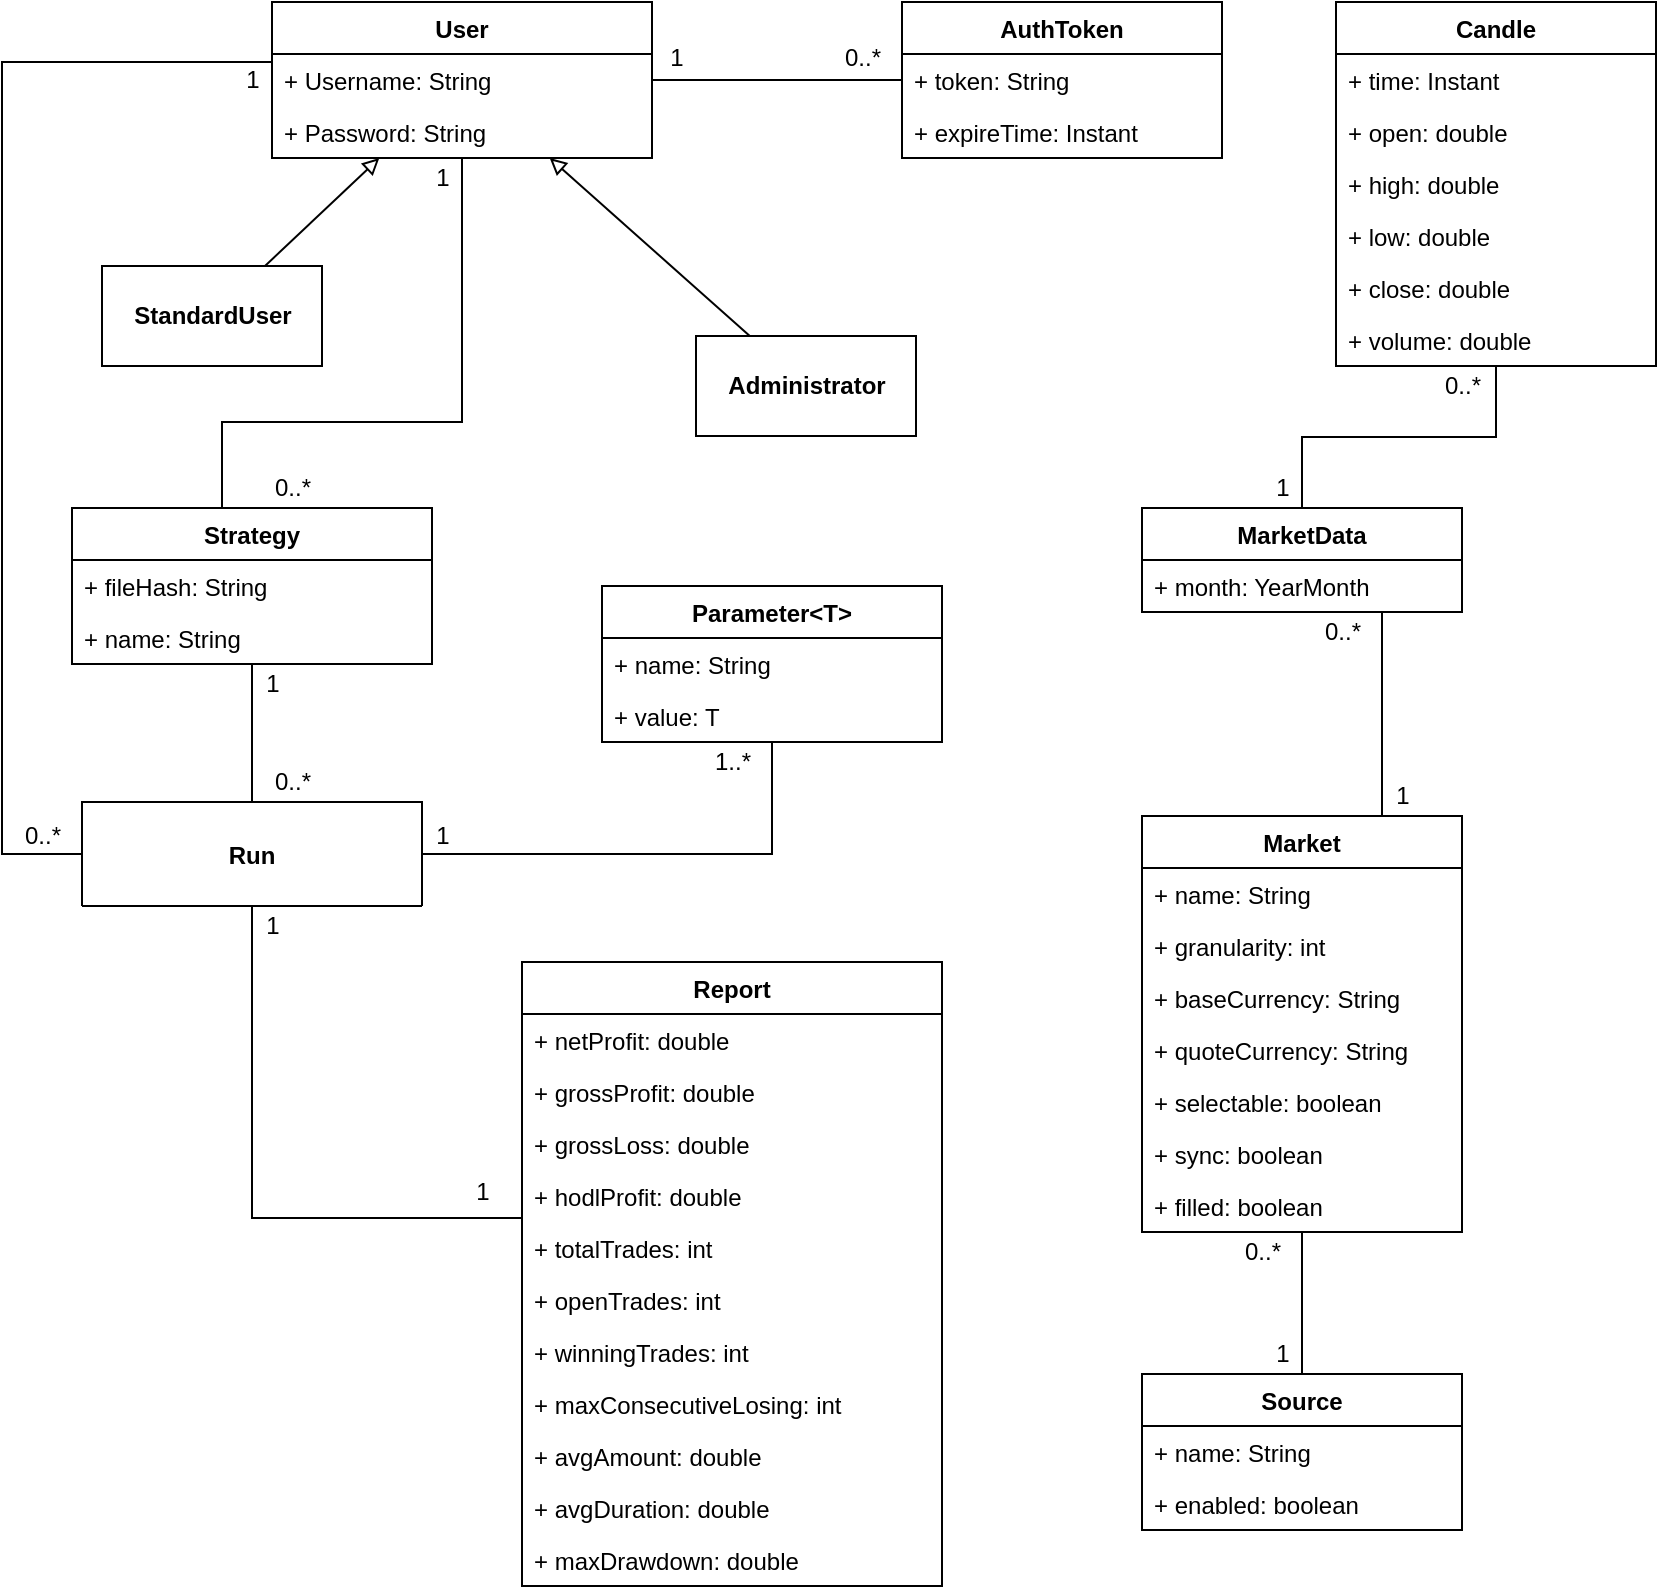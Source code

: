 <mxfile version="12.8.4" type="github">
  <diagram id="v5j99fxaCt-rGzSb6MHj" name="Page-1">
    <mxGraphModel dx="868" dy="464" grid="1" gridSize="10" guides="1" tooltips="1" connect="1" arrows="1" fold="1" page="1" pageScale="1" pageWidth="827" pageHeight="1169" math="0" shadow="0">
      <root>
        <mxCell id="0" />
        <mxCell id="1" parent="0" />
        <mxCell id="k-KoqyvBBs9smydsFZS7-17" style="edgeStyle=none;rounded=0;orthogonalLoop=1;jettySize=auto;html=1;endArrow=none;endFill=0;strokeWidth=1;" parent="1" source="GjZFAESUipkXRsJWzybH-1" target="k-KoqyvBBs9smydsFZS7-12" edge="1">
          <mxGeometry relative="1" as="geometry" />
        </mxCell>
        <mxCell id="GjZFAESUipkXRsJWzybH-1" value="User" style="swimlane;fontStyle=1;align=center;verticalAlign=top;childLayout=stackLayout;horizontal=1;startSize=26;horizontalStack=0;resizeParent=1;resizeParentMax=0;resizeLast=0;collapsible=1;marginBottom=0;" parent="1" vertex="1">
          <mxGeometry x="135" width="190" height="78" as="geometry" />
        </mxCell>
        <mxCell id="GjZFAESUipkXRsJWzybH-2" value="+ Username: String" style="text;strokeColor=none;fillColor=none;align=left;verticalAlign=top;spacingLeft=4;spacingRight=4;overflow=hidden;rotatable=0;points=[[0,0.5],[1,0.5]];portConstraint=eastwest;" parent="GjZFAESUipkXRsJWzybH-1" vertex="1">
          <mxGeometry y="26" width="190" height="26" as="geometry" />
        </mxCell>
        <mxCell id="GjZFAESUipkXRsJWzybH-79" value="+ Password: String" style="text;strokeColor=none;fillColor=none;align=left;verticalAlign=top;spacingLeft=4;spacingRight=4;overflow=hidden;rotatable=0;points=[[0,0.5],[1,0.5]];portConstraint=eastwest;" parent="GjZFAESUipkXRsJWzybH-1" vertex="1">
          <mxGeometry y="52" width="190" height="26" as="geometry" />
        </mxCell>
        <mxCell id="m6o4RwmmqyGdYDIOYGQ1-37" style="edgeStyle=orthogonalEdgeStyle;rounded=0;orthogonalLoop=1;jettySize=auto;html=1;endArrow=none;endFill=0;" parent="1" source="GjZFAESUipkXRsJWzybH-17" target="k-KoqyvBBs9smydsFZS7-26" edge="1">
          <mxGeometry relative="1" as="geometry" />
        </mxCell>
        <mxCell id="1pNP3QKky3W6-KOVEWFz-14" style="edgeStyle=orthogonalEdgeStyle;rounded=0;orthogonalLoop=1;jettySize=auto;html=1;endArrow=none;endFill=0;" parent="1" source="GjZFAESUipkXRsJWzybH-17" target="GjZFAESUipkXRsJWzybH-1" edge="1">
          <mxGeometry relative="1" as="geometry">
            <Array as="points">
              <mxPoint x="110" y="210" />
              <mxPoint x="230" y="210" />
            </Array>
          </mxGeometry>
        </mxCell>
        <mxCell id="GjZFAESUipkXRsJWzybH-17" value="Strategy" style="swimlane;fontStyle=1;align=center;verticalAlign=top;childLayout=stackLayout;horizontal=1;startSize=26;horizontalStack=0;resizeParent=1;resizeParentMax=0;resizeLast=0;collapsible=1;marginBottom=0;" parent="1" vertex="1">
          <mxGeometry x="35" y="253" width="180" height="78" as="geometry" />
        </mxCell>
        <mxCell id="k-KoqyvBBs9smydsFZS7-23" value="+ fileHash: String" style="text;strokeColor=none;fillColor=none;align=left;verticalAlign=top;spacingLeft=4;spacingRight=4;overflow=hidden;rotatable=0;points=[[0,0.5],[1,0.5]];portConstraint=eastwest;" parent="GjZFAESUipkXRsJWzybH-17" vertex="1">
          <mxGeometry y="26" width="180" height="26" as="geometry" />
        </mxCell>
        <mxCell id="k-KoqyvBBs9smydsFZS7-24" value="+ name: String" style="text;strokeColor=none;fillColor=none;align=left;verticalAlign=top;spacingLeft=4;spacingRight=4;overflow=hidden;rotatable=0;points=[[0,0.5],[1,0.5]];portConstraint=eastwest;" parent="GjZFAESUipkXRsJWzybH-17" vertex="1">
          <mxGeometry y="52" width="180" height="26" as="geometry" />
        </mxCell>
        <mxCell id="GjZFAESUipkXRsJWzybH-31" value="" style="group" parent="1" vertex="1" connectable="0">
          <mxGeometry x="140" y="222" as="geometry" />
        </mxCell>
        <mxCell id="k-KoqyvBBs9smydsFZS7-7" style="rounded=0;orthogonalLoop=1;jettySize=auto;html=1;endArrow=block;endFill=0;strokeWidth=1;" parent="1" source="k-KoqyvBBs9smydsFZS7-6" target="GjZFAESUipkXRsJWzybH-1" edge="1">
          <mxGeometry relative="1" as="geometry" />
        </mxCell>
        <mxCell id="k-KoqyvBBs9smydsFZS7-6" value="StandardUser" style="html=1;fontStyle=1" parent="1" vertex="1">
          <mxGeometry x="50" y="132" width="110" height="50" as="geometry" />
        </mxCell>
        <mxCell id="k-KoqyvBBs9smydsFZS7-10" style="edgeStyle=none;rounded=0;orthogonalLoop=1;jettySize=auto;html=1;endArrow=block;endFill=0;strokeWidth=1;" parent="1" source="k-KoqyvBBs9smydsFZS7-9" target="GjZFAESUipkXRsJWzybH-1" edge="1">
          <mxGeometry relative="1" as="geometry" />
        </mxCell>
        <mxCell id="k-KoqyvBBs9smydsFZS7-9" value="Administrator" style="html=1;fontStyle=1" parent="1" vertex="1">
          <mxGeometry x="347" y="167" width="110" height="50" as="geometry" />
        </mxCell>
        <mxCell id="k-KoqyvBBs9smydsFZS7-12" value="AuthToken" style="swimlane;fontStyle=1;align=center;verticalAlign=top;childLayout=stackLayout;horizontal=1;startSize=26;horizontalStack=0;resizeParent=1;resizeParentMax=0;resizeLast=0;collapsible=1;marginBottom=0;" parent="1" vertex="1">
          <mxGeometry x="450" width="160" height="78" as="geometry" />
        </mxCell>
        <mxCell id="k-KoqyvBBs9smydsFZS7-13" value="+ token: String" style="text;strokeColor=none;fillColor=none;align=left;verticalAlign=top;spacingLeft=4;spacingRight=4;overflow=hidden;rotatable=0;points=[[0,0.5],[1,0.5]];portConstraint=eastwest;" parent="k-KoqyvBBs9smydsFZS7-12" vertex="1">
          <mxGeometry y="26" width="160" height="26" as="geometry" />
        </mxCell>
        <mxCell id="k-KoqyvBBs9smydsFZS7-16" value="+ expireTime: Instant" style="text;strokeColor=none;fillColor=none;align=left;verticalAlign=top;spacingLeft=4;spacingRight=4;overflow=hidden;rotatable=0;points=[[0,0.5],[1,0.5]];portConstraint=eastwest;" parent="k-KoqyvBBs9smydsFZS7-12" vertex="1">
          <mxGeometry y="52" width="160" height="26" as="geometry" />
        </mxCell>
        <mxCell id="k-KoqyvBBs9smydsFZS7-18" value="1" style="text;html=1;align=center;verticalAlign=middle;resizable=0;points=[];;autosize=1;" parent="1" vertex="1">
          <mxGeometry x="327" y="18" width="20" height="20" as="geometry" />
        </mxCell>
        <mxCell id="k-KoqyvBBs9smydsFZS7-19" value="0..*" style="text;html=1;align=center;verticalAlign=middle;resizable=0;points=[];;autosize=1;" parent="1" vertex="1">
          <mxGeometry x="409.76" y="18" width="40" height="20" as="geometry" />
        </mxCell>
        <mxCell id="m6o4RwmmqyGdYDIOYGQ1-27" style="edgeStyle=orthogonalEdgeStyle;rounded=0;orthogonalLoop=1;jettySize=auto;html=1;endArrow=none;endFill=0;" parent="1" source="k-KoqyvBBs9smydsFZS7-26" target="m6o4RwmmqyGdYDIOYGQ1-10" edge="1">
          <mxGeometry relative="1" as="geometry">
            <Array as="points">
              <mxPoint x="125" y="608" />
            </Array>
          </mxGeometry>
        </mxCell>
        <mxCell id="m6o4RwmmqyGdYDIOYGQ1-66" style="edgeStyle=orthogonalEdgeStyle;rounded=0;orthogonalLoop=1;jettySize=auto;html=1;endArrow=none;endFill=0;" parent="1" source="k-KoqyvBBs9smydsFZS7-26" target="m6o4RwmmqyGdYDIOYGQ1-1" edge="1">
          <mxGeometry relative="1" as="geometry" />
        </mxCell>
        <mxCell id="1pNP3QKky3W6-KOVEWFz-11" style="edgeStyle=orthogonalEdgeStyle;rounded=0;orthogonalLoop=1;jettySize=auto;html=1;endArrow=none;endFill=0;" parent="1" source="k-KoqyvBBs9smydsFZS7-26" target="GjZFAESUipkXRsJWzybH-1" edge="1">
          <mxGeometry relative="1" as="geometry">
            <Array as="points">
              <mxPoint y="426" />
              <mxPoint y="30" />
            </Array>
          </mxGeometry>
        </mxCell>
        <mxCell id="k-KoqyvBBs9smydsFZS7-26" value="Run" style="swimlane;fontStyle=1;align=center;verticalAlign=middle;childLayout=stackLayout;horizontal=1;startSize=52;horizontalStack=0;resizeParent=1;resizeParentMax=0;resizeLast=0;collapsible=1;marginBottom=0;" parent="1" vertex="1">
          <mxGeometry x="40" y="400" width="170" height="52" as="geometry" />
        </mxCell>
        <mxCell id="m6o4RwmmqyGdYDIOYGQ1-1" value="Parameter&lt;T&gt;" style="swimlane;fontStyle=1;align=center;verticalAlign=top;childLayout=stackLayout;horizontal=1;startSize=26;horizontalStack=0;resizeParent=1;resizeParentMax=0;resizeLast=0;collapsible=1;marginBottom=0;" parent="1" vertex="1">
          <mxGeometry x="300" y="292" width="170" height="78" as="geometry" />
        </mxCell>
        <mxCell id="m6o4RwmmqyGdYDIOYGQ1-2" value="+ name: String" style="text;strokeColor=none;fillColor=none;align=left;verticalAlign=top;spacingLeft=4;spacingRight=4;overflow=hidden;rotatable=0;points=[[0,0.5],[1,0.5]];portConstraint=eastwest;" parent="m6o4RwmmqyGdYDIOYGQ1-1" vertex="1">
          <mxGeometry y="26" width="170" height="26" as="geometry" />
        </mxCell>
        <mxCell id="1pNP3QKky3W6-KOVEWFz-7" value="+ value: T" style="text;strokeColor=none;fillColor=none;align=left;verticalAlign=top;spacingLeft=4;spacingRight=4;overflow=hidden;rotatable=0;points=[[0,0.5],[1,0.5]];portConstraint=eastwest;" parent="m6o4RwmmqyGdYDIOYGQ1-1" vertex="1">
          <mxGeometry y="52" width="170" height="26" as="geometry" />
        </mxCell>
        <mxCell id="m6o4RwmmqyGdYDIOYGQ1-50" style="edgeStyle=orthogonalEdgeStyle;rounded=0;orthogonalLoop=1;jettySize=auto;html=1;endArrow=none;endFill=0;" parent="1" source="m6o4RwmmqyGdYDIOYGQ1-5" target="1pNP3QKky3W6-KOVEWFz-25" edge="1">
          <mxGeometry relative="1" as="geometry">
            <Array as="points">
              <mxPoint x="690" y="340" />
              <mxPoint x="690" y="340" />
            </Array>
          </mxGeometry>
        </mxCell>
        <mxCell id="m6o4RwmmqyGdYDIOYGQ1-58" style="edgeStyle=orthogonalEdgeStyle;rounded=0;orthogonalLoop=1;jettySize=auto;html=1;endArrow=none;endFill=0;" parent="1" source="m6o4RwmmqyGdYDIOYGQ1-5" target="m6o4RwmmqyGdYDIOYGQ1-51" edge="1">
          <mxGeometry relative="1" as="geometry" />
        </mxCell>
        <mxCell id="m6o4RwmmqyGdYDIOYGQ1-5" value="Market" style="swimlane;fontStyle=1;align=center;verticalAlign=top;childLayout=stackLayout;horizontal=1;startSize=26;horizontalStack=0;resizeParent=1;resizeParentMax=0;resizeLast=0;collapsible=1;marginBottom=0;" parent="1" vertex="1">
          <mxGeometry x="570" y="407" width="160" height="208" as="geometry" />
        </mxCell>
        <mxCell id="m6o4RwmmqyGdYDIOYGQ1-9" value="+ name: String" style="text;strokeColor=none;fillColor=none;align=left;verticalAlign=top;spacingLeft=4;spacingRight=4;overflow=hidden;rotatable=0;points=[[0,0.5],[1,0.5]];portConstraint=eastwest;" parent="m6o4RwmmqyGdYDIOYGQ1-5" vertex="1">
          <mxGeometry y="26" width="160" height="26" as="geometry" />
        </mxCell>
        <mxCell id="m6o4RwmmqyGdYDIOYGQ1-70" value="+ granularity: int" style="text;strokeColor=none;fillColor=none;align=left;verticalAlign=top;spacingLeft=4;spacingRight=4;overflow=hidden;rotatable=0;points=[[0,0.5],[1,0.5]];portConstraint=eastwest;" parent="m6o4RwmmqyGdYDIOYGQ1-5" vertex="1">
          <mxGeometry y="52" width="160" height="26" as="geometry" />
        </mxCell>
        <mxCell id="1pNP3QKky3W6-KOVEWFz-1" value="+ baseCurrency: String" style="text;strokeColor=none;fillColor=none;align=left;verticalAlign=top;spacingLeft=4;spacingRight=4;overflow=hidden;rotatable=0;points=[[0,0.5],[1,0.5]];portConstraint=eastwest;" parent="m6o4RwmmqyGdYDIOYGQ1-5" vertex="1">
          <mxGeometry y="78" width="160" height="26" as="geometry" />
        </mxCell>
        <mxCell id="1pNP3QKky3W6-KOVEWFz-2" value="+ quoteCurrency: String" style="text;strokeColor=none;fillColor=none;align=left;verticalAlign=top;spacingLeft=4;spacingRight=4;overflow=hidden;rotatable=0;points=[[0,0.5],[1,0.5]];portConstraint=eastwest;" parent="m6o4RwmmqyGdYDIOYGQ1-5" vertex="1">
          <mxGeometry y="104" width="160" height="26" as="geometry" />
        </mxCell>
        <mxCell id="1pNP3QKky3W6-KOVEWFz-3" value="+ selectable: boolean" style="text;strokeColor=none;fillColor=none;align=left;verticalAlign=top;spacingLeft=4;spacingRight=4;overflow=hidden;rotatable=0;points=[[0,0.5],[1,0.5]];portConstraint=eastwest;" parent="m6o4RwmmqyGdYDIOYGQ1-5" vertex="1">
          <mxGeometry y="130" width="160" height="26" as="geometry" />
        </mxCell>
        <mxCell id="1pNP3QKky3W6-KOVEWFz-4" value="+ sync: boolean" style="text;strokeColor=none;fillColor=none;align=left;verticalAlign=top;spacingLeft=4;spacingRight=4;overflow=hidden;rotatable=0;points=[[0,0.5],[1,0.5]];portConstraint=eastwest;" parent="m6o4RwmmqyGdYDIOYGQ1-5" vertex="1">
          <mxGeometry y="156" width="160" height="26" as="geometry" />
        </mxCell>
        <mxCell id="1pNP3QKky3W6-KOVEWFz-5" value="+ filled: boolean" style="text;strokeColor=none;fillColor=none;align=left;verticalAlign=top;spacingLeft=4;spacingRight=4;overflow=hidden;rotatable=0;points=[[0,0.5],[1,0.5]];portConstraint=eastwest;" parent="m6o4RwmmqyGdYDIOYGQ1-5" vertex="1">
          <mxGeometry y="182" width="160" height="26" as="geometry" />
        </mxCell>
        <mxCell id="m6o4RwmmqyGdYDIOYGQ1-10" value="Report" style="swimlane;fontStyle=1;align=center;verticalAlign=top;childLayout=stackLayout;horizontal=1;startSize=26;horizontalStack=0;resizeParent=1;resizeParentMax=0;resizeLast=0;collapsible=1;marginBottom=0;" parent="1" vertex="1">
          <mxGeometry x="260" y="480" width="210" height="312" as="geometry" />
        </mxCell>
        <mxCell id="m6o4RwmmqyGdYDIOYGQ1-11" value="+ netProfit: double" style="text;strokeColor=none;fillColor=none;align=left;verticalAlign=top;spacingLeft=4;spacingRight=4;overflow=hidden;rotatable=0;points=[[0,0.5],[1,0.5]];portConstraint=eastwest;" parent="m6o4RwmmqyGdYDIOYGQ1-10" vertex="1">
          <mxGeometry y="26" width="210" height="26" as="geometry" />
        </mxCell>
        <mxCell id="m6o4RwmmqyGdYDIOYGQ1-14" value="+ grossProfit: double" style="text;strokeColor=none;fillColor=none;align=left;verticalAlign=top;spacingLeft=4;spacingRight=4;overflow=hidden;rotatable=0;points=[[0,0.5],[1,0.5]];portConstraint=eastwest;" parent="m6o4RwmmqyGdYDIOYGQ1-10" vertex="1">
          <mxGeometry y="52" width="210" height="26" as="geometry" />
        </mxCell>
        <mxCell id="1pNP3QKky3W6-KOVEWFz-18" value="+ grossLoss: double" style="text;strokeColor=none;fillColor=none;align=left;verticalAlign=top;spacingLeft=4;spacingRight=4;overflow=hidden;rotatable=0;points=[[0,0.5],[1,0.5]];portConstraint=eastwest;" parent="m6o4RwmmqyGdYDIOYGQ1-10" vertex="1">
          <mxGeometry y="78" width="210" height="26" as="geometry" />
        </mxCell>
        <mxCell id="m6o4RwmmqyGdYDIOYGQ1-15" value="+ hodlProfit: double" style="text;strokeColor=none;fillColor=none;align=left;verticalAlign=top;spacingLeft=4;spacingRight=4;overflow=hidden;rotatable=0;points=[[0,0.5],[1,0.5]];portConstraint=eastwest;" parent="m6o4RwmmqyGdYDIOYGQ1-10" vertex="1">
          <mxGeometry y="104" width="210" height="26" as="geometry" />
        </mxCell>
        <mxCell id="1pNP3QKky3W6-KOVEWFz-19" value="+ totalTrades: int" style="text;strokeColor=none;fillColor=none;align=left;verticalAlign=top;spacingLeft=4;spacingRight=4;overflow=hidden;rotatable=0;points=[[0,0.5],[1,0.5]];portConstraint=eastwest;" parent="m6o4RwmmqyGdYDIOYGQ1-10" vertex="1">
          <mxGeometry y="130" width="210" height="26" as="geometry" />
        </mxCell>
        <mxCell id="1pNP3QKky3W6-KOVEWFz-20" value="+ openTrades: int" style="text;strokeColor=none;fillColor=none;align=left;verticalAlign=top;spacingLeft=4;spacingRight=4;overflow=hidden;rotatable=0;points=[[0,0.5],[1,0.5]];portConstraint=eastwest;" parent="m6o4RwmmqyGdYDIOYGQ1-10" vertex="1">
          <mxGeometry y="156" width="210" height="26" as="geometry" />
        </mxCell>
        <mxCell id="1pNP3QKky3W6-KOVEWFz-21" value="+ winningTrades: int" style="text;strokeColor=none;fillColor=none;align=left;verticalAlign=top;spacingLeft=4;spacingRight=4;overflow=hidden;rotatable=0;points=[[0,0.5],[1,0.5]];portConstraint=eastwest;" parent="m6o4RwmmqyGdYDIOYGQ1-10" vertex="1">
          <mxGeometry y="182" width="210" height="26" as="geometry" />
        </mxCell>
        <mxCell id="1pNP3QKky3W6-KOVEWFz-22" value="+ maxConsecutiveLosing: int" style="text;strokeColor=none;fillColor=none;align=left;verticalAlign=top;spacingLeft=4;spacingRight=4;overflow=hidden;rotatable=0;points=[[0,0.5],[1,0.5]];portConstraint=eastwest;" parent="m6o4RwmmqyGdYDIOYGQ1-10" vertex="1">
          <mxGeometry y="208" width="210" height="26" as="geometry" />
        </mxCell>
        <mxCell id="1pNP3QKky3W6-KOVEWFz-23" value="+ avgAmount: double" style="text;strokeColor=none;fillColor=none;align=left;verticalAlign=top;spacingLeft=4;spacingRight=4;overflow=hidden;rotatable=0;points=[[0,0.5],[1,0.5]];portConstraint=eastwest;" parent="m6o4RwmmqyGdYDIOYGQ1-10" vertex="1">
          <mxGeometry y="234" width="210" height="26" as="geometry" />
        </mxCell>
        <mxCell id="1pNP3QKky3W6-KOVEWFz-24" value="+ avgDuration: double" style="text;strokeColor=none;fillColor=none;align=left;verticalAlign=top;spacingLeft=4;spacingRight=4;overflow=hidden;rotatable=0;points=[[0,0.5],[1,0.5]];portConstraint=eastwest;" parent="m6o4RwmmqyGdYDIOYGQ1-10" vertex="1">
          <mxGeometry y="260" width="210" height="26" as="geometry" />
        </mxCell>
        <mxCell id="m6o4RwmmqyGdYDIOYGQ1-16" value="+ maxDrawdown: double" style="text;strokeColor=none;fillColor=none;align=left;verticalAlign=top;spacingLeft=4;spacingRight=4;overflow=hidden;rotatable=0;points=[[0,0.5],[1,0.5]];portConstraint=eastwest;" parent="m6o4RwmmqyGdYDIOYGQ1-10" vertex="1">
          <mxGeometry y="286" width="210" height="26" as="geometry" />
        </mxCell>
        <mxCell id="m6o4RwmmqyGdYDIOYGQ1-30" value="1" style="text;html=1;align=center;verticalAlign=middle;resizable=0;points=[];;autosize=1;" parent="1" vertex="1">
          <mxGeometry x="230" y="585" width="20" height="20" as="geometry" />
        </mxCell>
        <mxCell id="m6o4RwmmqyGdYDIOYGQ1-33" value="1" style="text;html=1;align=center;verticalAlign=middle;resizable=0;points=[];;autosize=1;" parent="1" vertex="1">
          <mxGeometry x="125" y="331" width="20" height="20" as="geometry" />
        </mxCell>
        <mxCell id="m6o4RwmmqyGdYDIOYGQ1-36" value="1" style="text;html=1;align=center;verticalAlign=middle;resizable=0;points=[];;autosize=1;" parent="1" vertex="1">
          <mxGeometry x="630" y="666" width="20" height="20" as="geometry" />
        </mxCell>
        <mxCell id="m6o4RwmmqyGdYDIOYGQ1-38" value="1" style="text;html=1;align=center;verticalAlign=middle;resizable=0;points=[];;autosize=1;" parent="1" vertex="1">
          <mxGeometry x="125" y="452" width="20" height="20" as="geometry" />
        </mxCell>
        <mxCell id="m6o4RwmmqyGdYDIOYGQ1-39" value="0..*" style="text;html=1;align=center;verticalAlign=middle;resizable=0;points=[];;autosize=1;" parent="1" vertex="1">
          <mxGeometry x="125" y="380" width="40" height="20" as="geometry" />
        </mxCell>
        <mxCell id="m6o4RwmmqyGdYDIOYGQ1-41" value="Candle" style="swimlane;fontStyle=1;align=center;verticalAlign=top;childLayout=stackLayout;horizontal=1;startSize=26;horizontalStack=0;resizeParent=1;resizeParentMax=0;resizeLast=0;collapsible=1;marginBottom=0;" parent="1" vertex="1">
          <mxGeometry x="667" width="160" height="182" as="geometry" />
        </mxCell>
        <mxCell id="m6o4RwmmqyGdYDIOYGQ1-42" value="+ time: Instant" style="text;strokeColor=none;fillColor=none;align=left;verticalAlign=top;spacingLeft=4;spacingRight=4;overflow=hidden;rotatable=0;points=[[0,0.5],[1,0.5]];portConstraint=eastwest;" parent="m6o4RwmmqyGdYDIOYGQ1-41" vertex="1">
          <mxGeometry y="26" width="160" height="26" as="geometry" />
        </mxCell>
        <mxCell id="m6o4RwmmqyGdYDIOYGQ1-45" value="+ open: double" style="text;strokeColor=none;fillColor=none;align=left;verticalAlign=top;spacingLeft=4;spacingRight=4;overflow=hidden;rotatable=0;points=[[0,0.5],[1,0.5]];portConstraint=eastwest;" parent="m6o4RwmmqyGdYDIOYGQ1-41" vertex="1">
          <mxGeometry y="52" width="160" height="26" as="geometry" />
        </mxCell>
        <mxCell id="m6o4RwmmqyGdYDIOYGQ1-46" value="+ high: double" style="text;strokeColor=none;fillColor=none;align=left;verticalAlign=top;spacingLeft=4;spacingRight=4;overflow=hidden;rotatable=0;points=[[0,0.5],[1,0.5]];portConstraint=eastwest;" parent="m6o4RwmmqyGdYDIOYGQ1-41" vertex="1">
          <mxGeometry y="78" width="160" height="26" as="geometry" />
        </mxCell>
        <mxCell id="m6o4RwmmqyGdYDIOYGQ1-47" value="+ low: double" style="text;strokeColor=none;fillColor=none;align=left;verticalAlign=top;spacingLeft=4;spacingRight=4;overflow=hidden;rotatable=0;points=[[0,0.5],[1,0.5]];portConstraint=eastwest;" parent="m6o4RwmmqyGdYDIOYGQ1-41" vertex="1">
          <mxGeometry y="104" width="160" height="26" as="geometry" />
        </mxCell>
        <mxCell id="m6o4RwmmqyGdYDIOYGQ1-48" value="+ close: double" style="text;strokeColor=none;fillColor=none;align=left;verticalAlign=top;spacingLeft=4;spacingRight=4;overflow=hidden;rotatable=0;points=[[0,0.5],[1,0.5]];portConstraint=eastwest;" parent="m6o4RwmmqyGdYDIOYGQ1-41" vertex="1">
          <mxGeometry y="130" width="160" height="26" as="geometry" />
        </mxCell>
        <mxCell id="m6o4RwmmqyGdYDIOYGQ1-49" value="+ volume: double" style="text;strokeColor=none;fillColor=none;align=left;verticalAlign=top;spacingLeft=4;spacingRight=4;overflow=hidden;rotatable=0;points=[[0,0.5],[1,0.5]];portConstraint=eastwest;" parent="m6o4RwmmqyGdYDIOYGQ1-41" vertex="1">
          <mxGeometry y="156" width="160" height="26" as="geometry" />
        </mxCell>
        <mxCell id="m6o4RwmmqyGdYDIOYGQ1-51" value="Source" style="swimlane;fontStyle=1;align=center;verticalAlign=top;childLayout=stackLayout;horizontal=1;startSize=26;horizontalStack=0;resizeParent=1;resizeParentMax=0;resizeLast=0;collapsible=1;marginBottom=0;" parent="1" vertex="1">
          <mxGeometry x="570" y="686" width="160" height="78" as="geometry" />
        </mxCell>
        <mxCell id="m6o4RwmmqyGdYDIOYGQ1-52" value="+ name: String" style="text;strokeColor=none;fillColor=none;align=left;verticalAlign=top;spacingLeft=4;spacingRight=4;overflow=hidden;rotatable=0;points=[[0,0.5],[1,0.5]];portConstraint=eastwest;" parent="m6o4RwmmqyGdYDIOYGQ1-51" vertex="1">
          <mxGeometry y="26" width="160" height="26" as="geometry" />
        </mxCell>
        <mxCell id="m6o4RwmmqyGdYDIOYGQ1-55" value="+ enabled: boolean" style="text;strokeColor=none;fillColor=none;align=left;verticalAlign=top;spacingLeft=4;spacingRight=4;overflow=hidden;rotatable=0;points=[[0,0.5],[1,0.5]];portConstraint=eastwest;" parent="m6o4RwmmqyGdYDIOYGQ1-51" vertex="1">
          <mxGeometry y="52" width="160" height="26" as="geometry" />
        </mxCell>
        <mxCell id="m6o4RwmmqyGdYDIOYGQ1-32" value="1..*" style="text;html=1;align=center;verticalAlign=middle;resizable=0;points=[];;autosize=1;" parent="1" vertex="1">
          <mxGeometry x="350" y="370" width="30" height="20" as="geometry" />
        </mxCell>
        <mxCell id="m6o4RwmmqyGdYDIOYGQ1-67" value="1" style="text;html=1;align=center;verticalAlign=middle;resizable=0;points=[];;autosize=1;" parent="1" vertex="1">
          <mxGeometry x="210" y="407" width="20" height="20" as="geometry" />
        </mxCell>
        <mxCell id="m6o4RwmmqyGdYDIOYGQ1-68" value="1" style="text;html=1;align=center;verticalAlign=middle;resizable=0;points=[];;autosize=1;" parent="1" vertex="1">
          <mxGeometry x="690" y="387" width="20" height="20" as="geometry" />
        </mxCell>
        <mxCell id="m6o4RwmmqyGdYDIOYGQ1-69" value="0..*" style="text;html=1;align=center;verticalAlign=middle;resizable=0;points=[];;autosize=1;" parent="1" vertex="1">
          <mxGeometry x="710" y="182" width="40" height="20" as="geometry" />
        </mxCell>
        <mxCell id="m6o4RwmmqyGdYDIOYGQ1-72" value="0..*" style="text;html=1;align=center;verticalAlign=middle;resizable=0;points=[];;autosize=1;" parent="1" vertex="1">
          <mxGeometry x="610" y="615" width="40" height="20" as="geometry" />
        </mxCell>
        <mxCell id="1pNP3QKky3W6-KOVEWFz-12" value="0..*" style="text;html=1;align=center;verticalAlign=middle;resizable=0;points=[];autosize=1;" parent="1" vertex="1">
          <mxGeometry y="407" width="40" height="20" as="geometry" />
        </mxCell>
        <mxCell id="1pNP3QKky3W6-KOVEWFz-13" value="1" style="text;html=1;align=center;verticalAlign=middle;resizable=0;points=[];autosize=1;" parent="1" vertex="1">
          <mxGeometry x="115" y="29" width="20" height="20" as="geometry" />
        </mxCell>
        <mxCell id="1pNP3QKky3W6-KOVEWFz-15" value="0..*" style="text;html=1;align=center;verticalAlign=middle;resizable=0;points=[];autosize=1;" parent="1" vertex="1">
          <mxGeometry x="125" y="233" width="40" height="20" as="geometry" />
        </mxCell>
        <mxCell id="1pNP3QKky3W6-KOVEWFz-16" value="1" style="text;html=1;align=center;verticalAlign=middle;resizable=0;points=[];autosize=1;" parent="1" vertex="1">
          <mxGeometry x="210" y="78" width="20" height="20" as="geometry" />
        </mxCell>
        <mxCell id="1pNP3QKky3W6-KOVEWFz-29" style="edgeStyle=orthogonalEdgeStyle;rounded=0;orthogonalLoop=1;jettySize=auto;html=1;endArrow=none;endFill=0;" parent="1" source="1pNP3QKky3W6-KOVEWFz-25" target="m6o4RwmmqyGdYDIOYGQ1-41" edge="1">
          <mxGeometry relative="1" as="geometry" />
        </mxCell>
        <mxCell id="1pNP3QKky3W6-KOVEWFz-25" value="MarketData" style="swimlane;fontStyle=1;align=center;verticalAlign=top;childLayout=stackLayout;horizontal=1;startSize=26;horizontalStack=0;resizeParent=1;resizeParentMax=0;resizeLast=0;collapsible=1;marginBottom=0;" parent="1" vertex="1">
          <mxGeometry x="570" y="253" width="160" height="52" as="geometry" />
        </mxCell>
        <mxCell id="1pNP3QKky3W6-KOVEWFz-26" value="+ month: YearMonth" style="text;strokeColor=none;fillColor=none;align=left;verticalAlign=top;spacingLeft=4;spacingRight=4;overflow=hidden;rotatable=0;points=[[0,0.5],[1,0.5]];portConstraint=eastwest;" parent="1pNP3QKky3W6-KOVEWFz-25" vertex="1">
          <mxGeometry y="26" width="160" height="26" as="geometry" />
        </mxCell>
        <mxCell id="1pNP3QKky3W6-KOVEWFz-28" value="0..*" style="text;html=1;align=center;verticalAlign=middle;resizable=0;points=[];autosize=1;" parent="1" vertex="1">
          <mxGeometry x="650" y="305" width="40" height="20" as="geometry" />
        </mxCell>
        <mxCell id="1pNP3QKky3W6-KOVEWFz-30" value="1" style="text;html=1;align=center;verticalAlign=middle;resizable=0;points=[];autosize=1;" parent="1" vertex="1">
          <mxGeometry x="630" y="233" width="20" height="20" as="geometry" />
        </mxCell>
      </root>
    </mxGraphModel>
  </diagram>
</mxfile>
